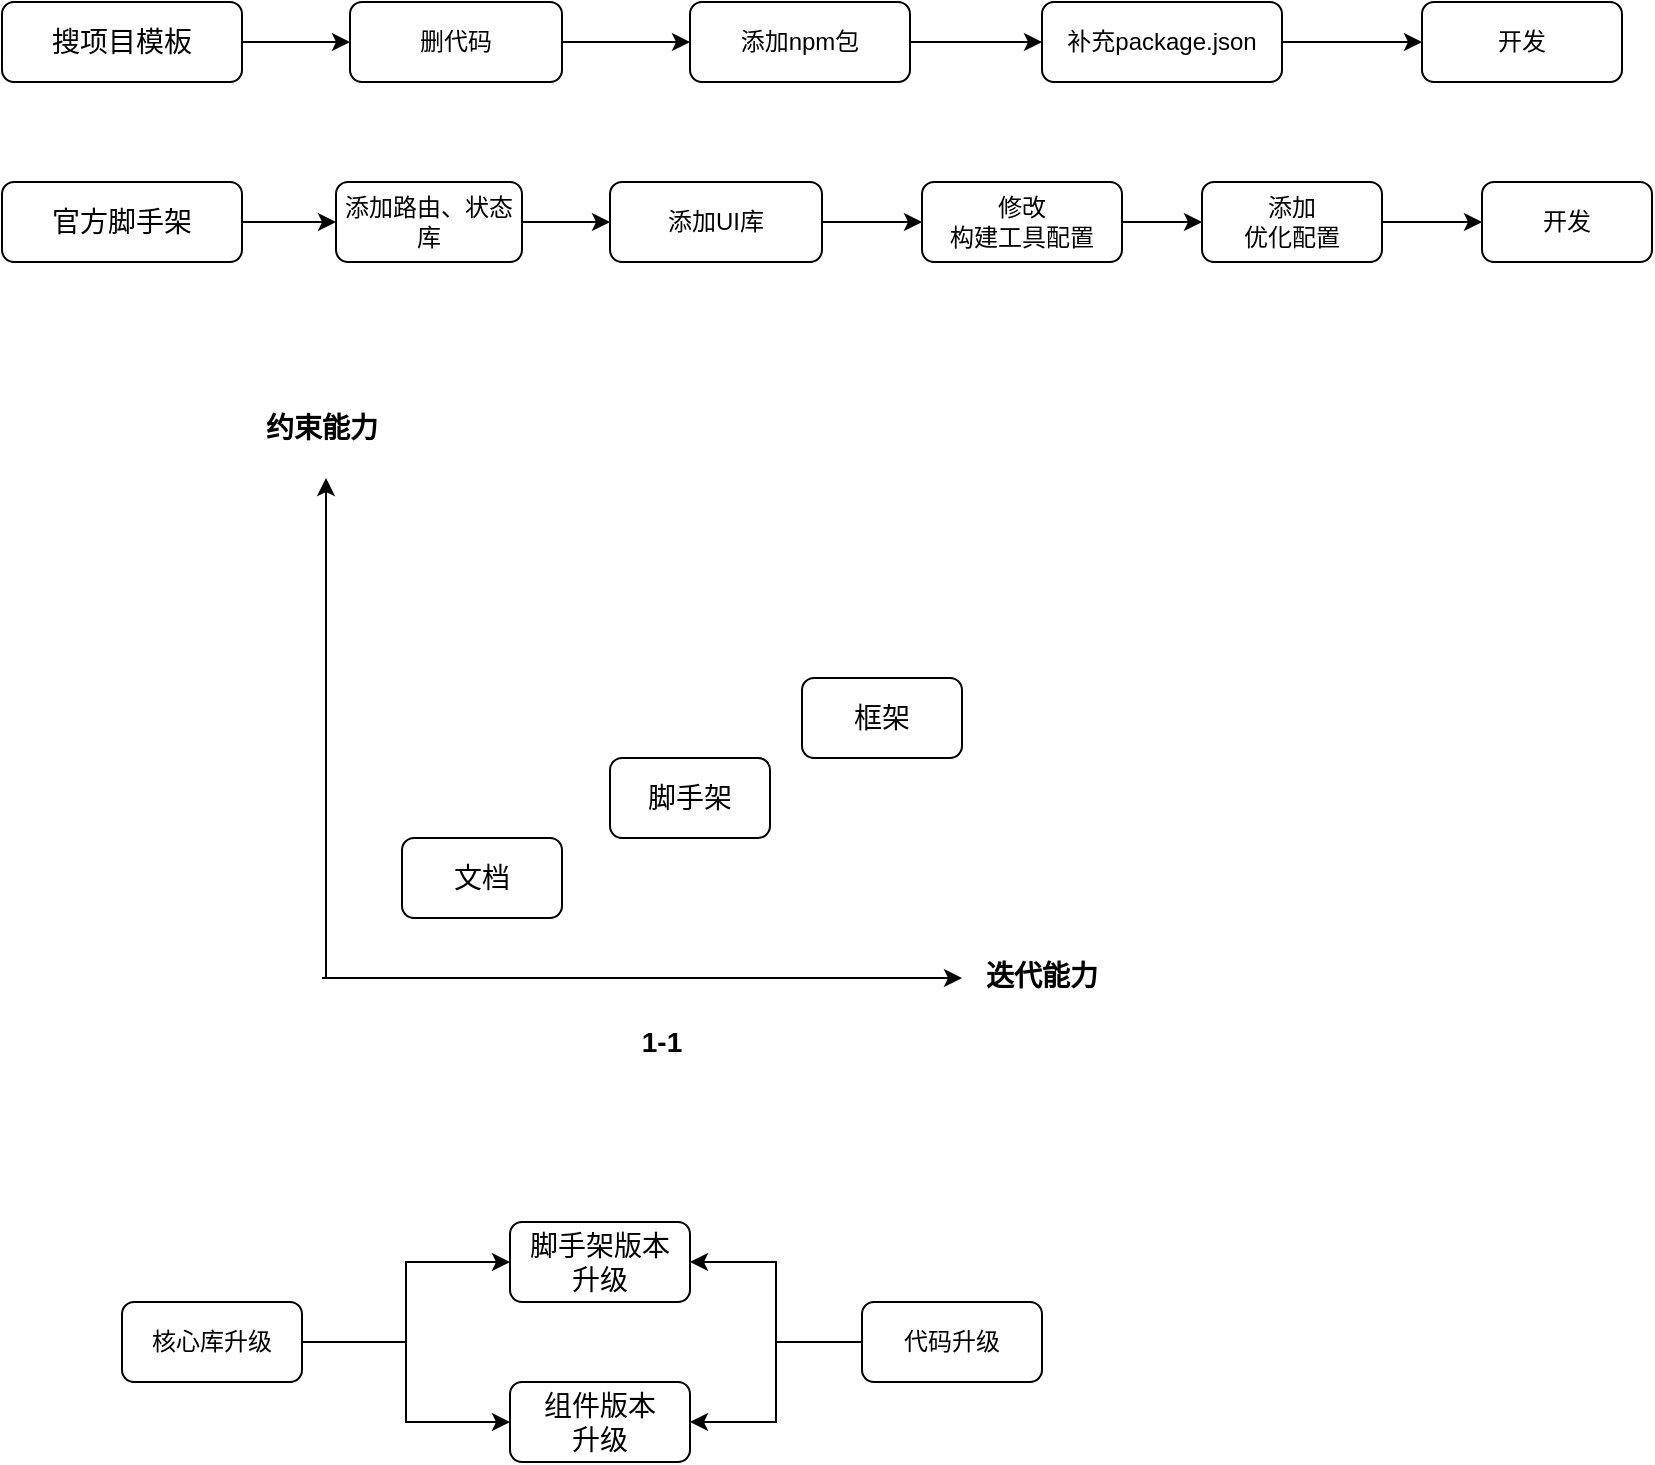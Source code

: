 <mxfile version="22.1.15" type="device">
  <diagram name="第 1 页" id="cCsAaRK-UNucI2DdjEOl">
    <mxGraphModel dx="1163" dy="871" grid="1" gridSize="10" guides="1" tooltips="1" connect="1" arrows="1" fold="1" page="1" pageScale="1" pageWidth="827" pageHeight="1169" math="0" shadow="0">
      <root>
        <mxCell id="0" />
        <mxCell id="1" parent="0" />
        <mxCell id="EiU0RaMu62NVQGDZF7El-1" value="" style="endArrow=classic;html=1;rounded=0;" parent="1" edge="1">
          <mxGeometry width="50" height="50" relative="1" as="geometry">
            <mxPoint x="230" y="508" as="sourcePoint" />
            <mxPoint x="550" y="508" as="targetPoint" />
          </mxGeometry>
        </mxCell>
        <mxCell id="EiU0RaMu62NVQGDZF7El-2" value="" style="endArrow=classic;html=1;rounded=0;" parent="1" edge="1">
          <mxGeometry width="50" height="50" relative="1" as="geometry">
            <mxPoint x="232" y="508" as="sourcePoint" />
            <mxPoint x="232" y="258" as="targetPoint" />
          </mxGeometry>
        </mxCell>
        <mxCell id="EiU0RaMu62NVQGDZF7El-3" value="&lt;font style=&quot;font-size: 14px;&quot;&gt;&lt;b&gt;迭代能力&lt;/b&gt;&lt;/font&gt;" style="text;html=1;strokeColor=none;fillColor=none;align=center;verticalAlign=middle;whiteSpace=wrap;rounded=0;" parent="1" vertex="1">
          <mxGeometry x="560" y="492" width="60" height="30" as="geometry" />
        </mxCell>
        <mxCell id="EiU0RaMu62NVQGDZF7El-4" value="&lt;font style=&quot;font-size: 14px;&quot;&gt;&lt;b&gt;约束能力&lt;/b&gt;&lt;/font&gt;" style="text;html=1;strokeColor=none;fillColor=none;align=center;verticalAlign=middle;whiteSpace=wrap;rounded=0;" parent="1" vertex="1">
          <mxGeometry x="200" y="218" width="60" height="30" as="geometry" />
        </mxCell>
        <mxCell id="EiU0RaMu62NVQGDZF7El-5" value="&lt;font style=&quot;font-size: 14px;&quot;&gt;文档&lt;/font&gt;" style="rounded=1;whiteSpace=wrap;html=1;" parent="1" vertex="1">
          <mxGeometry x="270" y="438" width="80" height="40" as="geometry" />
        </mxCell>
        <mxCell id="EiU0RaMu62NVQGDZF7El-6" value="&lt;font style=&quot;font-size: 14px;&quot;&gt;脚手架&lt;/font&gt;" style="rounded=1;whiteSpace=wrap;html=1;" parent="1" vertex="1">
          <mxGeometry x="374" y="398" width="80" height="40" as="geometry" />
        </mxCell>
        <mxCell id="EiU0RaMu62NVQGDZF7El-7" value="&lt;font style=&quot;font-size: 14px;&quot;&gt;框架&lt;/font&gt;" style="rounded=1;whiteSpace=wrap;html=1;" parent="1" vertex="1">
          <mxGeometry x="470" y="358" width="80" height="40" as="geometry" />
        </mxCell>
        <mxCell id="EiU0RaMu62NVQGDZF7El-8" value="&lt;font style=&quot;font-size: 14px;&quot;&gt;&lt;b&gt;1-1&lt;/b&gt;&lt;/font&gt;" style="text;html=1;strokeColor=none;fillColor=none;align=center;verticalAlign=middle;whiteSpace=wrap;rounded=0;" parent="1" vertex="1">
          <mxGeometry x="370" y="525" width="60" height="30" as="geometry" />
        </mxCell>
        <mxCell id="Ejt7r15DosklADj79_5X-3" value="" style="edgeStyle=orthogonalEdgeStyle;rounded=0;orthogonalLoop=1;jettySize=auto;html=1;" parent="1" source="Ejt7r15DosklADj79_5X-1" target="Ejt7r15DosklADj79_5X-2" edge="1">
          <mxGeometry relative="1" as="geometry" />
        </mxCell>
        <mxCell id="Ejt7r15DosklADj79_5X-1" value="&lt;font style=&quot;font-size: 14px;&quot;&gt;搜项目模板&lt;/font&gt;" style="rounded=1;whiteSpace=wrap;html=1;" parent="1" vertex="1">
          <mxGeometry x="70" y="20" width="120" height="40" as="geometry" />
        </mxCell>
        <mxCell id="Ejt7r15DosklADj79_5X-5" value="" style="edgeStyle=orthogonalEdgeStyle;rounded=0;orthogonalLoop=1;jettySize=auto;html=1;" parent="1" source="Ejt7r15DosklADj79_5X-2" target="Ejt7r15DosklADj79_5X-4" edge="1">
          <mxGeometry relative="1" as="geometry" />
        </mxCell>
        <mxCell id="Ejt7r15DosklADj79_5X-2" value="删代码" style="whiteSpace=wrap;html=1;rounded=1;" parent="1" vertex="1">
          <mxGeometry x="244" y="20" width="106" height="40" as="geometry" />
        </mxCell>
        <mxCell id="Ejt7r15DosklADj79_5X-7" value="" style="edgeStyle=orthogonalEdgeStyle;rounded=0;orthogonalLoop=1;jettySize=auto;html=1;" parent="1" source="Ejt7r15DosklADj79_5X-4" target="Ejt7r15DosklADj79_5X-6" edge="1">
          <mxGeometry relative="1" as="geometry" />
        </mxCell>
        <mxCell id="Ejt7r15DosklADj79_5X-4" value="添加npm包" style="whiteSpace=wrap;html=1;rounded=1;" parent="1" vertex="1">
          <mxGeometry x="414" y="20" width="110" height="40" as="geometry" />
        </mxCell>
        <mxCell id="Ejt7r15DosklADj79_5X-9" value="" style="edgeStyle=orthogonalEdgeStyle;rounded=0;orthogonalLoop=1;jettySize=auto;html=1;" parent="1" source="Ejt7r15DosklADj79_5X-6" target="Ejt7r15DosklADj79_5X-8" edge="1">
          <mxGeometry relative="1" as="geometry" />
        </mxCell>
        <mxCell id="Ejt7r15DosklADj79_5X-6" value="补充package.json" style="whiteSpace=wrap;html=1;rounded=1;" parent="1" vertex="1">
          <mxGeometry x="590" y="20" width="120" height="40" as="geometry" />
        </mxCell>
        <mxCell id="Ejt7r15DosklADj79_5X-8" value="开发" style="whiteSpace=wrap;html=1;rounded=1;" parent="1" vertex="1">
          <mxGeometry x="780" y="20" width="100" height="40" as="geometry" />
        </mxCell>
        <mxCell id="Ejt7r15DosklADj79_5X-12" value="" style="edgeStyle=orthogonalEdgeStyle;rounded=0;orthogonalLoop=1;jettySize=auto;html=1;" parent="1" source="Ejt7r15DosklADj79_5X-10" target="Ejt7r15DosklADj79_5X-11" edge="1">
          <mxGeometry relative="1" as="geometry" />
        </mxCell>
        <mxCell id="Ejt7r15DosklADj79_5X-10" value="&lt;font style=&quot;font-size: 14px;&quot;&gt;官方脚手架&lt;/font&gt;" style="rounded=1;whiteSpace=wrap;html=1;" parent="1" vertex="1">
          <mxGeometry x="70" y="110" width="120" height="40" as="geometry" />
        </mxCell>
        <mxCell id="Ejt7r15DosklADj79_5X-14" value="" style="edgeStyle=orthogonalEdgeStyle;rounded=0;orthogonalLoop=1;jettySize=auto;html=1;" parent="1" source="Ejt7r15DosklADj79_5X-11" target="Ejt7r15DosklADj79_5X-13" edge="1">
          <mxGeometry relative="1" as="geometry" />
        </mxCell>
        <mxCell id="Ejt7r15DosklADj79_5X-11" value="添加路由、状态库" style="whiteSpace=wrap;html=1;rounded=1;" parent="1" vertex="1">
          <mxGeometry x="237" y="110" width="93" height="40" as="geometry" />
        </mxCell>
        <mxCell id="Ejt7r15DosklADj79_5X-16" value="" style="edgeStyle=orthogonalEdgeStyle;rounded=0;orthogonalLoop=1;jettySize=auto;html=1;" parent="1" source="Ejt7r15DosklADj79_5X-13" target="Ejt7r15DosklADj79_5X-15" edge="1">
          <mxGeometry relative="1" as="geometry" />
        </mxCell>
        <mxCell id="Ejt7r15DosklADj79_5X-13" value="添加UI库" style="whiteSpace=wrap;html=1;rounded=1;" parent="1" vertex="1">
          <mxGeometry x="374" y="110" width="106" height="40" as="geometry" />
        </mxCell>
        <mxCell id="Ejt7r15DosklADj79_5X-18" value="" style="edgeStyle=orthogonalEdgeStyle;rounded=0;orthogonalLoop=1;jettySize=auto;html=1;" parent="1" source="Ejt7r15DosklADj79_5X-15" target="Ejt7r15DosklADj79_5X-17" edge="1">
          <mxGeometry relative="1" as="geometry" />
        </mxCell>
        <mxCell id="Ejt7r15DosklADj79_5X-15" value="修改&lt;br&gt;构建工具配置" style="whiteSpace=wrap;html=1;rounded=1;" parent="1" vertex="1">
          <mxGeometry x="530" y="110" width="100" height="40" as="geometry" />
        </mxCell>
        <mxCell id="Ejt7r15DosklADj79_5X-20" value="" style="edgeStyle=orthogonalEdgeStyle;rounded=0;orthogonalLoop=1;jettySize=auto;html=1;" parent="1" source="Ejt7r15DosklADj79_5X-17" target="Ejt7r15DosklADj79_5X-19" edge="1">
          <mxGeometry relative="1" as="geometry" />
        </mxCell>
        <mxCell id="Ejt7r15DosklADj79_5X-17" value="添加&lt;br&gt;优化配置" style="whiteSpace=wrap;html=1;rounded=1;" parent="1" vertex="1">
          <mxGeometry x="670" y="110" width="90" height="40" as="geometry" />
        </mxCell>
        <mxCell id="Ejt7r15DosklADj79_5X-19" value="开发" style="whiteSpace=wrap;html=1;rounded=1;" parent="1" vertex="1">
          <mxGeometry x="810" y="110" width="85" height="40" as="geometry" />
        </mxCell>
        <mxCell id="NAdWl_2dodAaMcUguK9u-1" value="&lt;font style=&quot;font-size: 14px;&quot;&gt;脚手架版本&lt;br&gt;升级&lt;/font&gt;" style="rounded=1;whiteSpace=wrap;html=1;" vertex="1" parent="1">
          <mxGeometry x="324" y="630" width="90" height="40" as="geometry" />
        </mxCell>
        <mxCell id="NAdWl_2dodAaMcUguK9u-10" style="edgeStyle=orthogonalEdgeStyle;rounded=0;orthogonalLoop=1;jettySize=auto;html=1;entryX=0;entryY=0.5;entryDx=0;entryDy=0;" edge="1" parent="1" source="NAdWl_2dodAaMcUguK9u-2" target="NAdWl_2dodAaMcUguK9u-1">
          <mxGeometry relative="1" as="geometry" />
        </mxCell>
        <mxCell id="NAdWl_2dodAaMcUguK9u-11" style="edgeStyle=orthogonalEdgeStyle;rounded=0;orthogonalLoop=1;jettySize=auto;html=1;entryX=0;entryY=0.5;entryDx=0;entryDy=0;" edge="1" parent="1" source="NAdWl_2dodAaMcUguK9u-2" target="NAdWl_2dodAaMcUguK9u-4">
          <mxGeometry relative="1" as="geometry" />
        </mxCell>
        <mxCell id="NAdWl_2dodAaMcUguK9u-2" value="核心库升级" style="rounded=1;whiteSpace=wrap;html=1;" vertex="1" parent="1">
          <mxGeometry x="130" y="670" width="90" height="40" as="geometry" />
        </mxCell>
        <mxCell id="NAdWl_2dodAaMcUguK9u-12" style="edgeStyle=orthogonalEdgeStyle;rounded=0;orthogonalLoop=1;jettySize=auto;html=1;entryX=1;entryY=0.5;entryDx=0;entryDy=0;" edge="1" parent="1" source="NAdWl_2dodAaMcUguK9u-3" target="NAdWl_2dodAaMcUguK9u-1">
          <mxGeometry relative="1" as="geometry" />
        </mxCell>
        <mxCell id="NAdWl_2dodAaMcUguK9u-13" style="edgeStyle=orthogonalEdgeStyle;rounded=0;orthogonalLoop=1;jettySize=auto;html=1;entryX=1;entryY=0.5;entryDx=0;entryDy=0;" edge="1" parent="1" source="NAdWl_2dodAaMcUguK9u-3" target="NAdWl_2dodAaMcUguK9u-4">
          <mxGeometry relative="1" as="geometry" />
        </mxCell>
        <mxCell id="NAdWl_2dodAaMcUguK9u-3" value="代码升级" style="rounded=1;whiteSpace=wrap;html=1;" vertex="1" parent="1">
          <mxGeometry x="500" y="670" width="90" height="40" as="geometry" />
        </mxCell>
        <mxCell id="NAdWl_2dodAaMcUguK9u-4" value="&lt;font style=&quot;font-size: 14px;&quot;&gt;组件版本&lt;br&gt;升级&lt;/font&gt;" style="rounded=1;whiteSpace=wrap;html=1;" vertex="1" parent="1">
          <mxGeometry x="324" y="710" width="90" height="40" as="geometry" />
        </mxCell>
      </root>
    </mxGraphModel>
  </diagram>
</mxfile>
